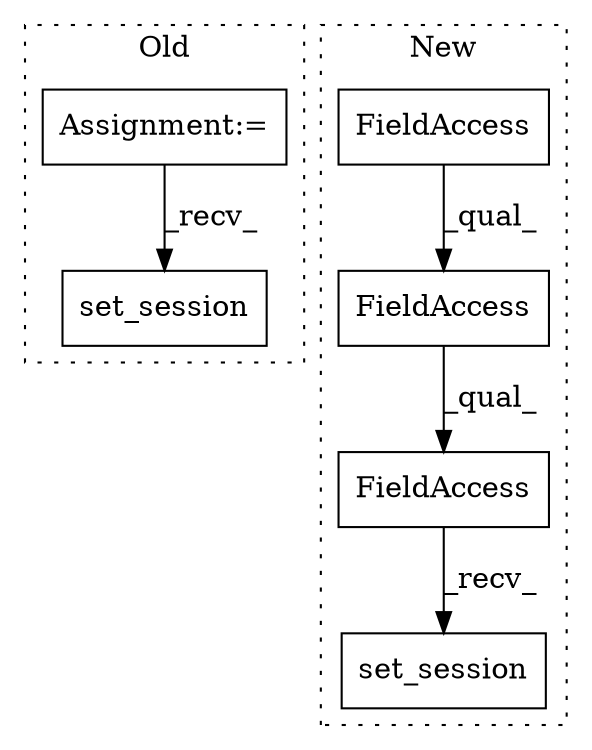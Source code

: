 digraph G {
subgraph cluster0 {
1 [label="set_session" a="32" s="8630,8646" l="12,1" shape="box"];
6 [label="Assignment:=" a="7" s="7473" l="1" shape="box"];
label = "Old";
style="dotted";
}
subgraph cluster1 {
2 [label="set_session" a="32" s="8130,8146" l="12,1" shape="box"];
3 [label="FieldAccess" a="22" s="8098" l="31" shape="box"];
4 [label="FieldAccess" a="22" s="8098" l="23" shape="box"];
5 [label="FieldAccess" a="22" s="8098" l="17" shape="box"];
label = "New";
style="dotted";
}
3 -> 2 [label="_recv_"];
4 -> 3 [label="_qual_"];
5 -> 4 [label="_qual_"];
6 -> 1 [label="_recv_"];
}